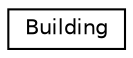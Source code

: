 digraph "Graphical Class Hierarchy"
{
  edge [fontname="Helvetica",fontsize="10",labelfontname="Helvetica",labelfontsize="10"];
  node [fontname="Helvetica",fontsize="10",shape=record];
  rankdir="LR";
  Node1 [label="Building",height=0.2,width=0.4,color="black", fillcolor="white", style="filled",URL="$classBuilding.html",tooltip="Class for building instances. "];
}
